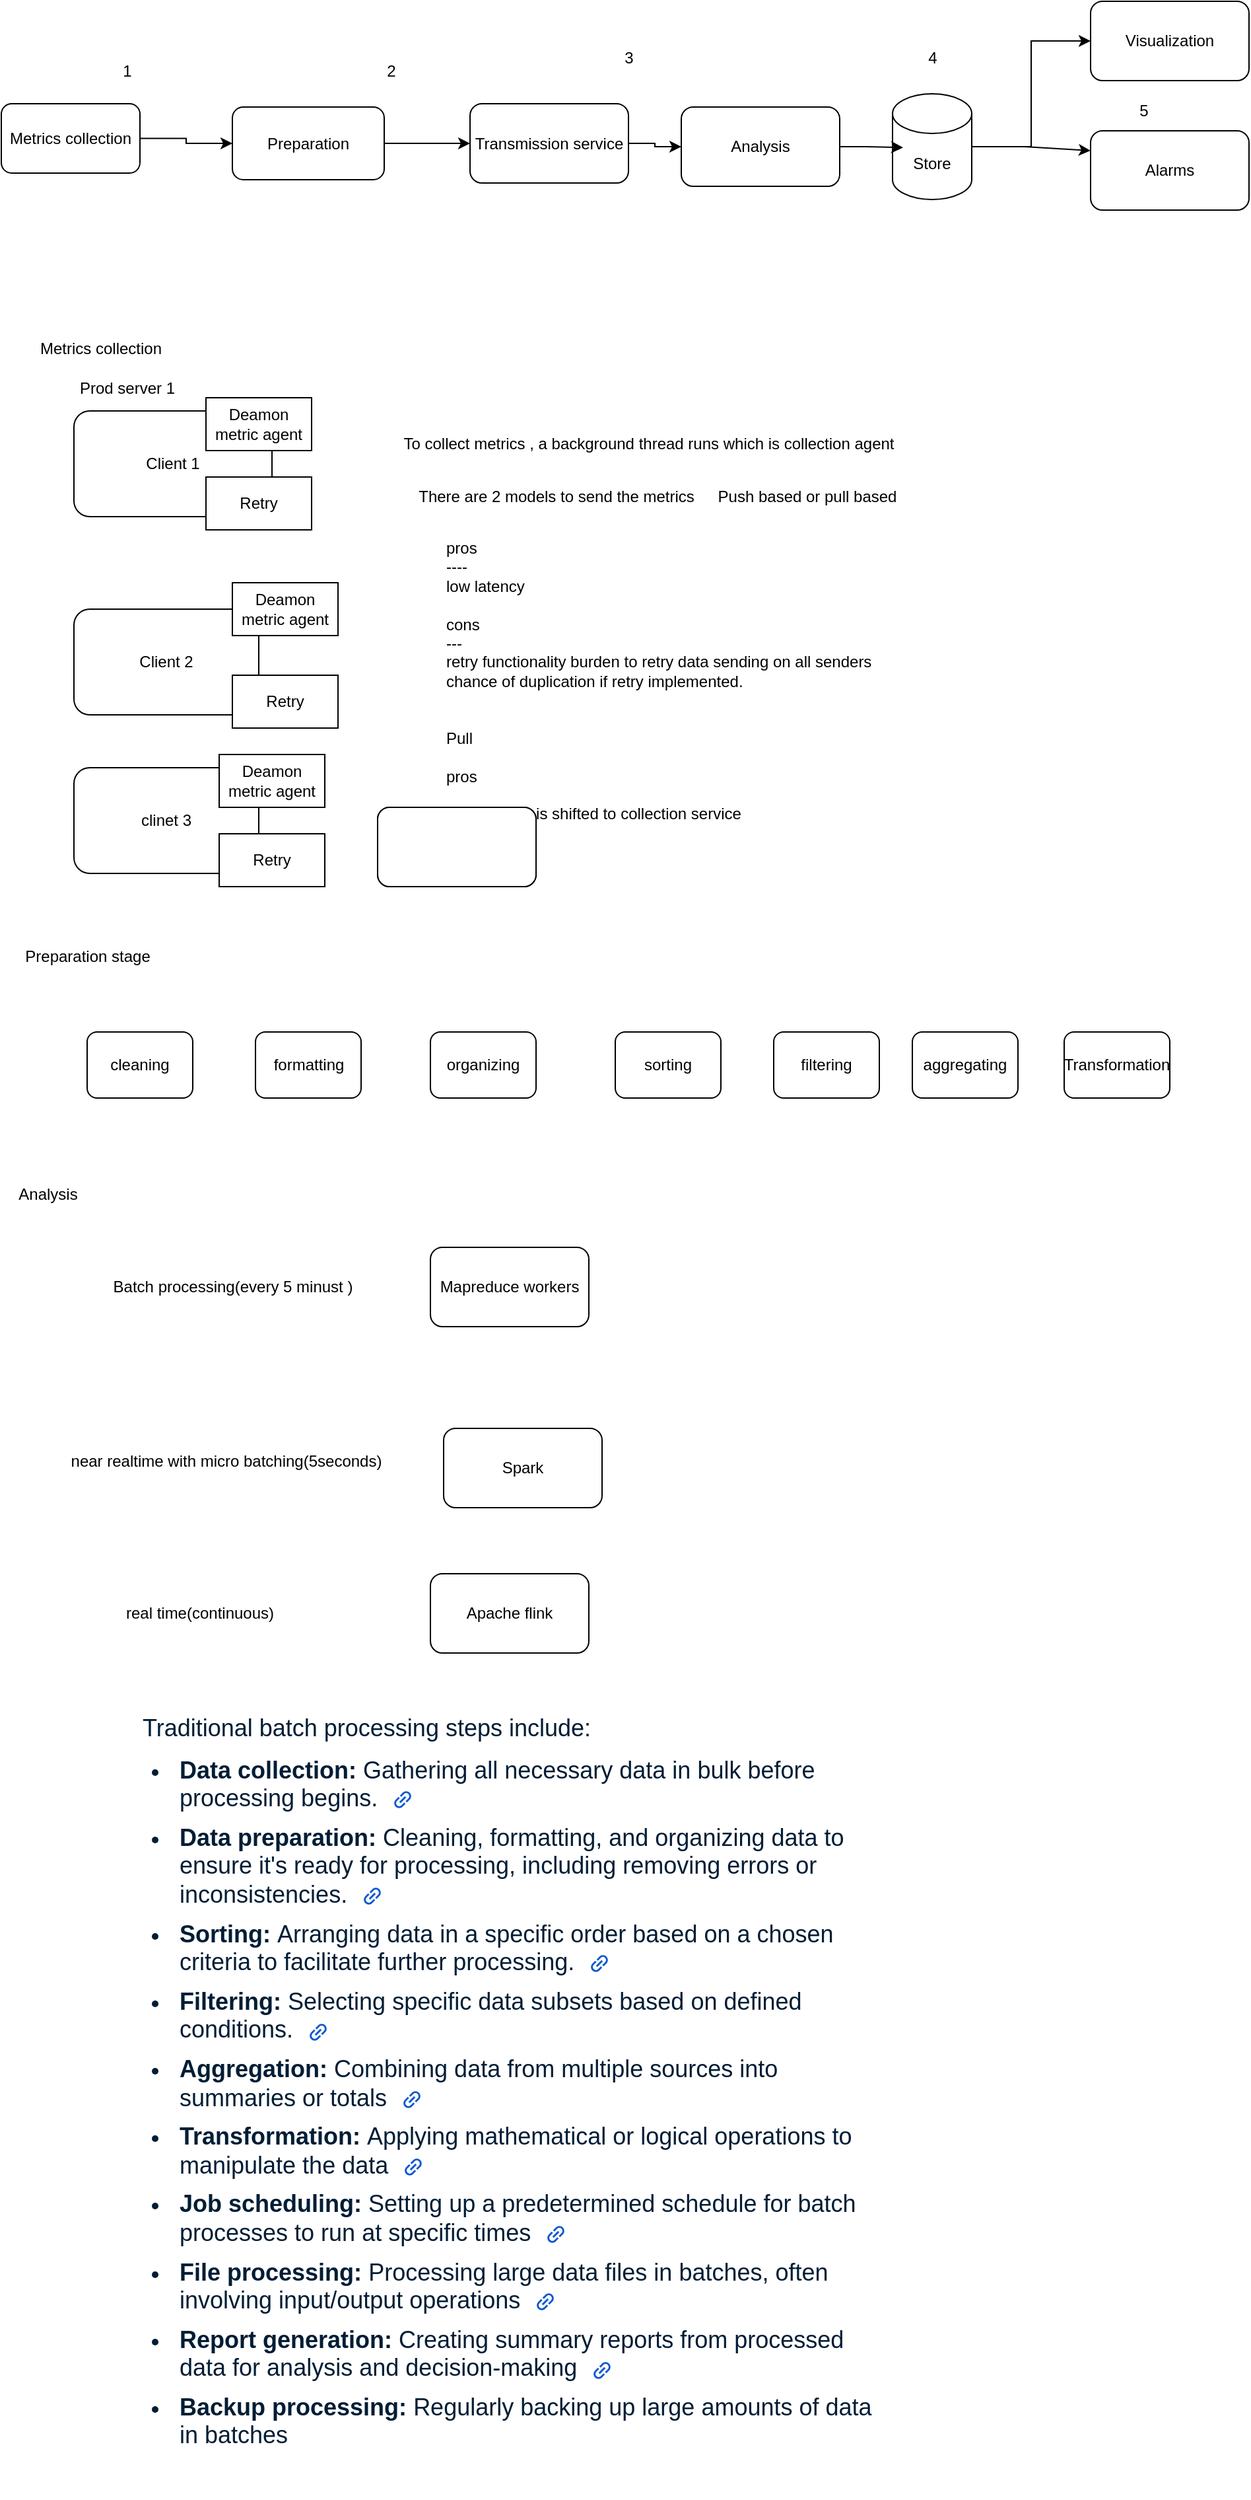 <mxfile version="26.0.4">
  <diagram name="Page-1" id="urvGlANXZleXgkYBX49S">
    <mxGraphModel dx="794" dy="412" grid="1" gridSize="10" guides="1" tooltips="1" connect="1" arrows="1" fold="1" page="1" pageScale="1" pageWidth="2300" pageHeight="2300" math="0" shadow="0">
      <root>
        <mxCell id="0" />
        <mxCell id="1" parent="0" />
        <mxCell id="tU78rsOKaXReI7qJYb4Z-56" style="edgeStyle=orthogonalEdgeStyle;rounded=0;orthogonalLoop=1;jettySize=auto;html=1;entryX=0;entryY=0.5;entryDx=0;entryDy=0;" edge="1" parent="1" source="tU78rsOKaXReI7qJYb4Z-1" target="tU78rsOKaXReI7qJYb4Z-55">
          <mxGeometry relative="1" as="geometry" />
        </mxCell>
        <mxCell id="tU78rsOKaXReI7qJYb4Z-1" value="Metrics collection" style="rounded=1;whiteSpace=wrap;html=1;" vertex="1" parent="1">
          <mxGeometry x="5" y="97.5" width="105" height="52.5" as="geometry" />
        </mxCell>
        <mxCell id="tU78rsOKaXReI7qJYb4Z-8" style="edgeStyle=orthogonalEdgeStyle;rounded=0;orthogonalLoop=1;jettySize=auto;html=1;entryX=0;entryY=0.5;entryDx=0;entryDy=0;" edge="1" parent="1" source="tU78rsOKaXReI7qJYb4Z-2" target="tU78rsOKaXReI7qJYb4Z-3">
          <mxGeometry relative="1" as="geometry" />
        </mxCell>
        <mxCell id="tU78rsOKaXReI7qJYb4Z-2" value="Transmission service" style="rounded=1;whiteSpace=wrap;html=1;" vertex="1" parent="1">
          <mxGeometry x="360" y="97.5" width="120" height="60" as="geometry" />
        </mxCell>
        <mxCell id="tU78rsOKaXReI7qJYb4Z-3" value="Analysis" style="rounded=1;whiteSpace=wrap;html=1;" vertex="1" parent="1">
          <mxGeometry x="520" y="100" width="120" height="60" as="geometry" />
        </mxCell>
        <mxCell id="tU78rsOKaXReI7qJYb4Z-10" style="edgeStyle=orthogonalEdgeStyle;rounded=0;orthogonalLoop=1;jettySize=auto;html=1;entryX=0;entryY=0.5;entryDx=0;entryDy=0;" edge="1" parent="1" source="tU78rsOKaXReI7qJYb4Z-4" target="tU78rsOKaXReI7qJYb4Z-5">
          <mxGeometry relative="1" as="geometry" />
        </mxCell>
        <mxCell id="tU78rsOKaXReI7qJYb4Z-4" value="Store" style="shape=cylinder3;whiteSpace=wrap;html=1;boundedLbl=1;backgroundOutline=1;size=15;" vertex="1" parent="1">
          <mxGeometry x="680" y="90" width="60" height="80" as="geometry" />
        </mxCell>
        <mxCell id="tU78rsOKaXReI7qJYb4Z-5" value="Visualization" style="rounded=1;whiteSpace=wrap;html=1;" vertex="1" parent="1">
          <mxGeometry x="830" y="20" width="120" height="60" as="geometry" />
        </mxCell>
        <mxCell id="tU78rsOKaXReI7qJYb4Z-9" style="edgeStyle=orthogonalEdgeStyle;rounded=0;orthogonalLoop=1;jettySize=auto;html=1;entryX=0.133;entryY=0.508;entryDx=0;entryDy=0;entryPerimeter=0;" edge="1" parent="1" source="tU78rsOKaXReI7qJYb4Z-3" target="tU78rsOKaXReI7qJYb4Z-4">
          <mxGeometry relative="1" as="geometry" />
        </mxCell>
        <mxCell id="tU78rsOKaXReI7qJYb4Z-12" value="Alarms" style="rounded=1;whiteSpace=wrap;html=1;" vertex="1" parent="1">
          <mxGeometry x="830" y="118" width="120" height="60" as="geometry" />
        </mxCell>
        <mxCell id="tU78rsOKaXReI7qJYb4Z-14" value="" style="endArrow=classic;html=1;rounded=0;entryX=0;entryY=0.25;entryDx=0;entryDy=0;" edge="1" parent="1" target="tU78rsOKaXReI7qJYb4Z-12">
          <mxGeometry width="50" height="50" relative="1" as="geometry">
            <mxPoint x="780" y="130" as="sourcePoint" />
            <mxPoint x="980" y="140" as="targetPoint" />
          </mxGeometry>
        </mxCell>
        <mxCell id="tU78rsOKaXReI7qJYb4Z-16" value="1" style="text;html=1;align=center;verticalAlign=middle;resizable=0;points=[];autosize=1;strokeColor=none;fillColor=none;" vertex="1" parent="1">
          <mxGeometry x="85" y="58" width="30" height="30" as="geometry" />
        </mxCell>
        <mxCell id="tU78rsOKaXReI7qJYb4Z-17" value="2" style="text;html=1;align=center;verticalAlign=middle;resizable=0;points=[];autosize=1;strokeColor=none;fillColor=none;" vertex="1" parent="1">
          <mxGeometry x="285" y="58" width="30" height="30" as="geometry" />
        </mxCell>
        <mxCell id="tU78rsOKaXReI7qJYb4Z-18" value="3" style="text;html=1;align=center;verticalAlign=middle;resizable=0;points=[];autosize=1;strokeColor=none;fillColor=none;" vertex="1" parent="1">
          <mxGeometry x="465" y="48" width="30" height="30" as="geometry" />
        </mxCell>
        <mxCell id="tU78rsOKaXReI7qJYb4Z-19" value="4" style="text;html=1;align=center;verticalAlign=middle;resizable=0;points=[];autosize=1;strokeColor=none;fillColor=none;" vertex="1" parent="1">
          <mxGeometry x="695" y="48" width="30" height="30" as="geometry" />
        </mxCell>
        <mxCell id="tU78rsOKaXReI7qJYb4Z-20" value="5" style="text;html=1;align=center;verticalAlign=middle;resizable=0;points=[];autosize=1;strokeColor=none;fillColor=none;" vertex="1" parent="1">
          <mxGeometry x="855" y="88" width="30" height="30" as="geometry" />
        </mxCell>
        <mxCell id="tU78rsOKaXReI7qJYb4Z-21" value="Metrics collection" style="text;html=1;align=center;verticalAlign=middle;resizable=0;points=[];autosize=1;strokeColor=none;fillColor=none;" vertex="1" parent="1">
          <mxGeometry x="20" y="268" width="120" height="30" as="geometry" />
        </mxCell>
        <mxCell id="tU78rsOKaXReI7qJYb4Z-22" value="Client 1" style="rounded=1;whiteSpace=wrap;html=1;" vertex="1" parent="1">
          <mxGeometry x="60" y="330" width="150" height="80" as="geometry" />
        </mxCell>
        <mxCell id="tU78rsOKaXReI7qJYb4Z-23" value="Prod server 1" style="text;html=1;align=center;verticalAlign=middle;resizable=0;points=[];autosize=1;strokeColor=none;fillColor=none;" vertex="1" parent="1">
          <mxGeometry x="50" y="298" width="100" height="30" as="geometry" />
        </mxCell>
        <mxCell id="tU78rsOKaXReI7qJYb4Z-27" value="Deamon metric agent" style="rounded=0;whiteSpace=wrap;html=1;" vertex="1" parent="1">
          <mxGeometry x="160" y="320" width="80" height="40" as="geometry" />
        </mxCell>
        <mxCell id="tU78rsOKaXReI7qJYb4Z-28" value="Retry" style="rounded=0;whiteSpace=wrap;html=1;" vertex="1" parent="1">
          <mxGeometry x="160" y="380" width="80" height="40" as="geometry" />
        </mxCell>
        <mxCell id="tU78rsOKaXReI7qJYb4Z-29" value="Client 2" style="rounded=1;whiteSpace=wrap;html=1;" vertex="1" parent="1">
          <mxGeometry x="60" y="480" width="140" height="80" as="geometry" />
        </mxCell>
        <mxCell id="tU78rsOKaXReI7qJYb4Z-30" value="Deamon metric agent" style="rounded=0;whiteSpace=wrap;html=1;" vertex="1" parent="1">
          <mxGeometry x="180" y="460" width="80" height="40" as="geometry" />
        </mxCell>
        <mxCell id="tU78rsOKaXReI7qJYb4Z-31" value="Retry" style="rounded=0;whiteSpace=wrap;html=1;" vertex="1" parent="1">
          <mxGeometry x="180" y="530" width="80" height="40" as="geometry" />
        </mxCell>
        <mxCell id="tU78rsOKaXReI7qJYb4Z-32" value="clinet 3" style="rounded=1;whiteSpace=wrap;html=1;" vertex="1" parent="1">
          <mxGeometry x="60" y="600" width="140" height="80" as="geometry" />
        </mxCell>
        <mxCell id="tU78rsOKaXReI7qJYb4Z-33" value="Deamon metric agent" style="rounded=0;whiteSpace=wrap;html=1;" vertex="1" parent="1">
          <mxGeometry x="170" y="590" width="80" height="40" as="geometry" />
        </mxCell>
        <mxCell id="tU78rsOKaXReI7qJYb4Z-34" value="Retry" style="rounded=0;whiteSpace=wrap;html=1;" vertex="1" parent="1">
          <mxGeometry x="170" y="650" width="80" height="40" as="geometry" />
        </mxCell>
        <mxCell id="tU78rsOKaXReI7qJYb4Z-35" value="To collect metrics , a background thread runs which is collection agent" style="text;html=1;align=center;verticalAlign=middle;resizable=0;points=[];autosize=1;strokeColor=none;fillColor=none;" vertex="1" parent="1">
          <mxGeometry x="295" y="340" width="400" height="30" as="geometry" />
        </mxCell>
        <mxCell id="tU78rsOKaXReI7qJYb4Z-36" value="There are 2 models to send the metrics" style="text;html=1;align=center;verticalAlign=middle;resizable=0;points=[];autosize=1;strokeColor=none;fillColor=none;" vertex="1" parent="1">
          <mxGeometry x="310" y="380" width="230" height="30" as="geometry" />
        </mxCell>
        <mxCell id="tU78rsOKaXReI7qJYb4Z-37" value="Push based or pull based" style="text;html=1;align=center;verticalAlign=middle;resizable=0;points=[];autosize=1;strokeColor=none;fillColor=none;" vertex="1" parent="1">
          <mxGeometry x="535" y="380" width="160" height="30" as="geometry" />
        </mxCell>
        <mxCell id="tU78rsOKaXReI7qJYb4Z-41" value="pros&#xa;----&#xa;low latency&#xa;&#xa;cons&#xa;---&#xa;retry functionality burden to retry data sending on all senders&#xa;chance of duplication if retry implemented.&#xa;&#xa;&#xa;Pull&#xa;&#xa;pros&#xa;&#xa;retry burden is shifted to collection service&#xa;&#xa;cons&#xa;---" style="text;whiteSpace=wrap;html=1;" vertex="1" parent="1">
          <mxGeometry x="340" y="420" width="360" height="280" as="geometry" />
        </mxCell>
        <mxCell id="tU78rsOKaXReI7qJYb4Z-42" value="Preparation stage" style="text;html=1;align=center;verticalAlign=middle;resizable=0;points=[];autosize=1;strokeColor=none;fillColor=none;" vertex="1" parent="1">
          <mxGeometry x="10" y="728" width="120" height="30" as="geometry" />
        </mxCell>
        <mxCell id="tU78rsOKaXReI7qJYb4Z-45" value="Analysis" style="text;html=1;align=center;verticalAlign=middle;resizable=0;points=[];autosize=1;strokeColor=none;fillColor=none;" vertex="1" parent="1">
          <mxGeometry x="5" y="908" width="70" height="30" as="geometry" />
        </mxCell>
        <mxCell id="tU78rsOKaXReI7qJYb4Z-47" value="Batch processing(every 5 minust )" style="text;html=1;align=center;verticalAlign=middle;resizable=0;points=[];autosize=1;strokeColor=none;fillColor=none;" vertex="1" parent="1">
          <mxGeometry x="80" y="978" width="200" height="30" as="geometry" />
        </mxCell>
        <mxCell id="tU78rsOKaXReI7qJYb4Z-48" value="near realtime with micro batching(5seconds)" style="text;html=1;align=center;verticalAlign=middle;resizable=0;points=[];autosize=1;strokeColor=none;fillColor=none;" vertex="1" parent="1">
          <mxGeometry x="45" y="1110" width="260" height="30" as="geometry" />
        </mxCell>
        <mxCell id="tU78rsOKaXReI7qJYb4Z-49" value="real time(continuous)" style="text;html=1;align=center;verticalAlign=middle;resizable=0;points=[];autosize=1;strokeColor=none;fillColor=none;" vertex="1" parent="1">
          <mxGeometry x="85" y="1225" width="140" height="30" as="geometry" />
        </mxCell>
        <mxCell id="tU78rsOKaXReI7qJYb4Z-50" value="Mapreduce workers" style="rounded=1;whiteSpace=wrap;html=1;" vertex="1" parent="1">
          <mxGeometry x="330" y="963" width="120" height="60" as="geometry" />
        </mxCell>
        <mxCell id="tU78rsOKaXReI7qJYb4Z-51" value="Spark" style="rounded=1;whiteSpace=wrap;html=1;" vertex="1" parent="1">
          <mxGeometry x="340" y="1100" width="120" height="60" as="geometry" />
        </mxCell>
        <mxCell id="tU78rsOKaXReI7qJYb4Z-52" value="Apache flink" style="rounded=1;whiteSpace=wrap;html=1;" vertex="1" parent="1">
          <mxGeometry x="330" y="1210" width="120" height="60" as="geometry" />
        </mxCell>
        <UserObject label="&lt;div class=&quot;WaaZC&quot; style=&quot;color: rgb(0, 29, 53); font-family: &amp;quot;Google Sans&amp;quot;, Arial, sans-serif; font-size: 18px; font-style: normal; font-variant-ligatures: normal; font-variant-caps: normal; font-weight: 400; letter-spacing: normal; orphans: 2; text-align: start; text-indent: 0px; text-transform: none; widows: 2; word-spacing: 0px; -webkit-text-stroke-width: 0px; white-space: normal; background-color: rgb(255, 255, 255); text-decoration-thickness: initial; text-decoration-style: initial; text-decoration-color: initial;&quot;&gt;&lt;div class=&quot;RJPOee EIJn2&quot; style=&quot;animation: auto ease 0s 1 normal none running none !important; color: var(--m3c11);&quot;&gt;&lt;div class=&quot;rPeykc uP58nb&quot; data-hveid=&quot;CAMQAQ&quot; data-ved=&quot;2ahUKEwif79DZy-qKAxXMSGwGHUAKIdwQo_EKegQIAxAB&quot; style=&quot;margin: 0px 0px 10px; font-size: var(--m3t3); font-weight: 400 !important; letter-spacing: normal; line-height: var(--m3t4);&quot;&gt;&lt;span data-huuid=&quot;4334088843253146562&quot;&gt;&lt;span aria-level=&quot;2&quot; role=&quot;heading&quot;&gt;Traditional batch processing steps include:&lt;/span&gt;&lt;span&gt;&lt;/span&gt;&lt;/span&gt;&lt;/div&gt;&lt;/div&gt;&lt;/div&gt;&lt;div class=&quot;WaaZC&quot; style=&quot;color: rgb(0, 29, 53); font-family: &amp;quot;Google Sans&amp;quot;, Arial, sans-serif; font-size: 18px; font-style: normal; font-variant-ligatures: normal; font-variant-caps: normal; font-weight: 400; letter-spacing: normal; orphans: 2; text-align: start; text-indent: 0px; text-transform: none; widows: 2; word-spacing: 0px; -webkit-text-stroke-width: 0px; white-space: normal; background-color: rgb(255, 255, 255); text-decoration-thickness: initial; text-decoration-style: initial; text-decoration-color: initial;&quot;&gt;&lt;div class=&quot;RJPOee EIJn2&quot; style=&quot;animation: auto ease 0s 1 normal none running none !important; color: var(--m3c11);&quot;&gt;&lt;ul data-hveid=&quot;CDoQAQ&quot; data-ved=&quot;2ahUKEwif79DZy-qKAxXMSGwGHUAKIdwQm_YKegQIOhAB&quot; style=&quot;margin: 10px 0px 20px; padding: 0px 0px 0px 24px; font-size: var(--m3t7); line-height: var(--m3t8);&quot;&gt;&lt;li style=&quot;margin: 0px 0px 8px; padding: 0px 0px 0px 4px; list-style: inherit;&quot;&gt;&lt;span data-huuid=&quot;4334088843253147769&quot;&gt;&lt;span&gt;&lt;strong&gt;Data collection:&lt;/strong&gt;&lt;/span&gt;&lt;span&gt;&lt;span&gt;&amp;nbsp;&lt;/span&gt;&lt;/span&gt;&lt;/span&gt;&lt;span data-huuid=&quot;4334088843253146806&quot;&gt;&lt;span&gt;Gathering all necessary data in bulk before processing begins.&lt;/span&gt;&lt;span class=&quot;UV3uM&quot; style=&quot;white-space: nowrap;&quot;&gt;&amp;nbsp;&lt;div class=&quot;NPrrbc&quot; data-cid=&quot;eb0609d8-d11f-47d5-964e-d5323654261b&quot; data-uuids=&quot;4334088843253147769,4334088843253146806&quot; style=&quot;margin-right: 6px; display: inline-flex; vertical-align: middle;&quot;&gt;&lt;div class=&quot;BMebGe btku5b fCrZyc LwdV0e FR7ZSc OJeuxf&quot; aria-label=&quot;View related links&quot; role=&quot;button&quot; tabindex=&quot;0&quot; data-hveid=&quot;CCcQAQ&quot; data-ved=&quot;2ahUKEwif79DZy-qKAxXMSGwGHUAKIdwQ3fYKegQIJxAB&quot; style=&quot;display: inline-block; vertical-align: middle; cursor: pointer; outline: 0px; -webkit-tap-highlight-color: transparent; color: var(--rrJJUc);&quot;&gt;&lt;div class=&quot;niO4u&quot; style=&quot;display: flex; justify-content: center; position: relative; align-items: stretch; width: 28px; background-color: transparent; border-radius: 9999px; margin: 0px auto; outline: transparent solid 1px; outline-offset: -1px; height: 20px; min-height: 20px;&quot;&gt;&lt;div class=&quot;kHtcsd&quot; style=&quot;display: flex; align-items: center; justify-content: center; width: 28px; border-radius: 9999px; height: 20px;&quot;&gt;&lt;span class=&quot;d3o3Ad gJdC8e Hkv2Pe&quot; style=&quot;color: rgb(11, 87, 208); display: flex; align-items: center; margin: 0px; background: unset !important;&quot;&gt;&lt;span class=&quot;iPjmzb Sorfoc gNGSDf&quot; style=&quot;display: flex; height: unset; rotate: 135deg;&quot;&gt;&lt;span class=&quot;z1asCe Sb7k4e&quot; style=&quot;display: inline-block; fill: currentcolor; height: 18px; line-height: 18px; position: relative; width: 18px;&quot;&gt;&lt;svg xmlns=&quot;http://www.w3.org/2000/svg&quot; viewBox=&quot;0 0 24 24&quot;&gt;&lt;path d=&quot;M3.9 12c0-1.71 1.39-3.1 3.1-3.1h4V7H7c-2.76 0-5 2.24-5 5s2.24 5 5 5h4v-1.9H7c-1.71 0-3.1-1.39-3.1-3.1zM8 13h8v-2H8v2zm9-6h-4v1.9h4c1.71 0 3.1 1.39 3.1 3.1s-1.39 3.1-3.1 3.1h-4V17h4c2.76 0 5-2.24 5-5s-2.24-5-5-5z&quot;&gt;&lt;/path&gt;&lt;/svg&gt;&lt;/span&gt;&lt;/span&gt;&lt;/span&gt;&lt;/div&gt;&lt;/div&gt;&lt;/div&gt;&lt;/div&gt;&lt;/span&gt;&lt;/span&gt;&lt;/li&gt;&lt;li style=&quot;margin: 0px 0px 8px; padding: 0px 0px 0px 4px; list-style: inherit;&quot;&gt;&lt;span data-huuid=&quot;4334088843253148976&quot;&gt;&lt;span&gt;&lt;strong&gt;Data preparation:&lt;/strong&gt;&lt;/span&gt;&lt;span&gt;&lt;span&gt;&amp;nbsp;&lt;/span&gt;&lt;/span&gt;&lt;/span&gt;&lt;span data-huuid=&quot;4334088843253148013&quot;&gt;&lt;span&gt;Cleaning, formatting, and organizing data to ensure it&#39;s ready for processing, including removing errors or inconsistencies.&lt;/span&gt;&lt;span class=&quot;UV3uM&quot; style=&quot;white-space: nowrap;&quot;&gt;&amp;nbsp;&lt;div class=&quot;NPrrbc&quot; data-cid=&quot;176f6a1f-86f5-497a-b511-3fc0296ade4b&quot; data-uuids=&quot;4334088843253148976,4334088843253148013&quot; style=&quot;margin-right: 6px; display: inline-flex; vertical-align: middle;&quot;&gt;&lt;div class=&quot;BMebGe btku5b fCrZyc LwdV0e FR7ZSc OJeuxf&quot; aria-label=&quot;View related links&quot; role=&quot;button&quot; tabindex=&quot;0&quot; data-hveid=&quot;CCUQAQ&quot; data-ved=&quot;2ahUKEwif79DZy-qKAxXMSGwGHUAKIdwQ3fYKegQIJRAB&quot; style=&quot;display: inline-block; vertical-align: middle; cursor: pointer; outline: 0px; -webkit-tap-highlight-color: transparent; color: var(--rrJJUc);&quot;&gt;&lt;div class=&quot;niO4u&quot; style=&quot;display: flex; justify-content: center; position: relative; align-items: stretch; width: 28px; background-color: transparent; border-radius: 9999px; margin: 0px auto; outline: transparent solid 1px; outline-offset: -1px; height: 20px; min-height: 20px;&quot;&gt;&lt;div class=&quot;kHtcsd&quot; style=&quot;display: flex; align-items: center; justify-content: center; width: 28px; border-radius: 9999px; height: 20px;&quot;&gt;&lt;span class=&quot;d3o3Ad gJdC8e Hkv2Pe&quot; style=&quot;color: rgb(11, 87, 208); display: flex; align-items: center; margin: 0px; background: unset !important;&quot;&gt;&lt;span class=&quot;iPjmzb Sorfoc gNGSDf&quot; style=&quot;display: flex; height: unset; rotate: 135deg;&quot;&gt;&lt;span class=&quot;z1asCe Sb7k4e&quot; style=&quot;display: inline-block; fill: currentcolor; height: 18px; line-height: 18px; position: relative; width: 18px;&quot;&gt;&lt;svg xmlns=&quot;http://www.w3.org/2000/svg&quot; viewBox=&quot;0 0 24 24&quot;&gt;&lt;path d=&quot;M3.9 12c0-1.71 1.39-3.1 3.1-3.1h4V7H7c-2.76 0-5 2.24-5 5s2.24 5 5 5h4v-1.9H7c-1.71 0-3.1-1.39-3.1-3.1zM8 13h8v-2H8v2zm9-6h-4v1.9h4c1.71 0 3.1 1.39 3.1 3.1s-1.39 3.1-3.1 3.1h-4V17h4c2.76 0 5-2.24 5-5s-2.24-5-5-5z&quot;&gt;&lt;/path&gt;&lt;/svg&gt;&lt;/span&gt;&lt;/span&gt;&lt;/span&gt;&lt;/div&gt;&lt;/div&gt;&lt;/div&gt;&lt;/div&gt;&lt;/span&gt;&lt;/span&gt;&lt;/li&gt;&lt;li style=&quot;margin: 0px 0px 8px; padding: 0px 0px 0px 4px; list-style: inherit;&quot;&gt;&lt;span data-huuid=&quot;4334088843253146087&quot; class=&quot;oXzekf&quot;&gt;&lt;span style=&quot;background: var(--m3c6);&quot;&gt;&lt;strong&gt;Sorting:&lt;/strong&gt;&lt;/span&gt;&lt;span style=&quot;background: var(--m3c6);&quot;&gt;&lt;span&gt;&amp;nbsp;&lt;/span&gt;&lt;/span&gt;&lt;/span&gt;&lt;span data-huuid=&quot;4334088843253149220&quot; class=&quot;oXzekf&quot;&gt;&lt;span style=&quot;background: var(--m3c6);&quot;&gt;Arranging data in a specific order based on a chosen criteria to facilitate further processing.&lt;/span&gt;&lt;span class=&quot;UV3uM&quot; style=&quot;white-space: nowrap;&quot;&gt;&amp;nbsp;&lt;div class=&quot;NPrrbc&quot; data-cid=&quot;a21d3af6-5c43-4b63-9008-89825f2f1182&quot; data-uuids=&quot;4334088843253146087,4334088843253149220&quot; style=&quot;margin-right: 6px; display: inline-flex; vertical-align: middle;&quot;&gt;&lt;div class=&quot;BMebGe btku5b fCrZyc LwdV0e FR7ZSc OJeuxf&quot; aria-label=&quot;View related links&quot; role=&quot;button&quot; tabindex=&quot;0&quot; data-hveid=&quot;CC4QAQ&quot; data-ved=&quot;2ahUKEwif79DZy-qKAxXMSGwGHUAKIdwQ3fYKegQILhAB&quot; style=&quot;display: inline-block; vertical-align: middle; cursor: pointer; outline: 0px; -webkit-tap-highlight-color: transparent; color: var(--rrJJUc);&quot;&gt;&lt;div class=&quot;niO4u&quot; style=&quot;display: flex; justify-content: center; position: relative; align-items: stretch; width: 28px; background-color: transparent; border-radius: 9999px; margin: 0px auto; outline: transparent solid 1px; outline-offset: -1px; height: 20px; min-height: 20px;&quot;&gt;&lt;div class=&quot;kHtcsd&quot; style=&quot;display: flex; align-items: center; justify-content: center; width: 28px; border-radius: 9999px; height: 20px;&quot;&gt;&lt;span class=&quot;d3o3Ad gJdC8e Hkv2Pe&quot; style=&quot;color: rgb(11, 87, 208); display: flex; align-items: center; margin: 0px; background: unset !important;&quot;&gt;&lt;span class=&quot;iPjmzb Sorfoc gNGSDf&quot; style=&quot;display: flex; height: unset; rotate: 135deg;&quot;&gt;&lt;span class=&quot;z1asCe Sb7k4e&quot; style=&quot;display: inline-block; fill: currentcolor; height: 18px; line-height: 18px; position: relative; width: 18px;&quot;&gt;&lt;svg xmlns=&quot;http://www.w3.org/2000/svg&quot; viewBox=&quot;0 0 24 24&quot;&gt;&lt;path d=&quot;M3.9 12c0-1.71 1.39-3.1 3.1-3.1h4V7H7c-2.76 0-5 2.24-5 5s2.24 5 5 5h4v-1.9H7c-1.71 0-3.1-1.39-3.1-3.1zM8 13h8v-2H8v2zm9-6h-4v1.9h4c1.71 0 3.1 1.39 3.1 3.1s-1.39 3.1-3.1 3.1h-4V17h4c2.76 0 5-2.24 5-5s-2.24-5-5-5z&quot;&gt;&lt;/path&gt;&lt;/svg&gt;&lt;/span&gt;&lt;/span&gt;&lt;/span&gt;&lt;/div&gt;&lt;/div&gt;&lt;/div&gt;&lt;/div&gt;&lt;/span&gt;&lt;/span&gt;&lt;/li&gt;&lt;li style=&quot;margin: 0px 0px 8px; padding: 0px 0px 0px 4px; list-style: inherit;&quot;&gt;&lt;span data-huuid=&quot;4334088843253147294&quot;&gt;&lt;span&gt;&lt;strong&gt;Filtering:&lt;/strong&gt;&lt;/span&gt;&lt;span&gt;&lt;span&gt;&amp;nbsp;&lt;/span&gt;&lt;/span&gt;&lt;/span&gt;&lt;span data-huuid=&quot;4334088843253146331&quot;&gt;&lt;span&gt;Selecting specific data subsets based on defined conditions.&lt;/span&gt;&lt;span class=&quot;UV3uM&quot; style=&quot;white-space: nowrap;&quot;&gt;&amp;nbsp;&lt;div class=&quot;NPrrbc&quot; data-cid=&quot;f4fc5a33-c326-4aa8-a64d-b1b6e47cb07a&quot; data-uuids=&quot;4334088843253147294,4334088843253146331&quot; style=&quot;margin-right: 6px; display: inline-flex; vertical-align: middle;&quot;&gt;&lt;div class=&quot;BMebGe btku5b fCrZyc LwdV0e FR7ZSc OJeuxf&quot; aria-label=&quot;View related links&quot; role=&quot;button&quot; tabindex=&quot;0&quot; data-hveid=&quot;CCYQAQ&quot; data-ved=&quot;2ahUKEwif79DZy-qKAxXMSGwGHUAKIdwQ3fYKegQIJhAB&quot; style=&quot;display: inline-block; vertical-align: middle; cursor: pointer; outline: 0px; -webkit-tap-highlight-color: transparent; color: var(--rrJJUc);&quot;&gt;&lt;div class=&quot;niO4u&quot; style=&quot;display: flex; justify-content: center; position: relative; align-items: stretch; width: 28px; background-color: transparent; border-radius: 9999px; margin: 0px auto; outline: transparent solid 1px; outline-offset: -1px; height: 20px; min-height: 20px;&quot;&gt;&lt;div class=&quot;kHtcsd&quot; style=&quot;display: flex; align-items: center; justify-content: center; width: 28px; border-radius: 9999px; height: 20px;&quot;&gt;&lt;span class=&quot;d3o3Ad gJdC8e Hkv2Pe&quot; style=&quot;color: rgb(11, 87, 208); display: flex; align-items: center; margin: 0px; background: unset !important;&quot;&gt;&lt;span class=&quot;iPjmzb Sorfoc gNGSDf&quot; style=&quot;display: flex; height: unset; rotate: 135deg;&quot;&gt;&lt;span class=&quot;z1asCe Sb7k4e&quot; style=&quot;display: inline-block; fill: currentcolor; height: 18px; line-height: 18px; position: relative; width: 18px;&quot;&gt;&lt;svg xmlns=&quot;http://www.w3.org/2000/svg&quot; viewBox=&quot;0 0 24 24&quot;&gt;&lt;path d=&quot;M3.9 12c0-1.71 1.39-3.1 3.1-3.1h4V7H7c-2.76 0-5 2.24-5 5s2.24 5 5 5h4v-1.9H7c-1.71 0-3.1-1.39-3.1-3.1zM8 13h8v-2H8v2zm9-6h-4v1.9h4c1.71 0 3.1 1.39 3.1 3.1s-1.39 3.1-3.1 3.1h-4V17h4c2.76 0 5-2.24 5-5s-2.24-5-5-5z&quot;&gt;&lt;/path&gt;&lt;/svg&gt;&lt;/span&gt;&lt;/span&gt;&lt;/span&gt;&lt;/div&gt;&lt;/div&gt;&lt;/div&gt;&lt;/div&gt;&lt;/span&gt;&lt;/span&gt;&lt;/li&gt;&lt;li style=&quot;margin: 0px 0px 8px; padding: 0px 0px 0px 4px; list-style: inherit;&quot;&gt;&lt;span data-huuid=&quot;4334088843253148501&quot;&gt;&lt;span&gt;&lt;strong&gt;Aggregation:&lt;/strong&gt;&lt;/span&gt;&lt;span&gt;&lt;span&gt;&amp;nbsp;&lt;/span&gt;&lt;/span&gt;&lt;/span&gt;&lt;span data-huuid=&quot;4334088843253147538&quot;&gt;&lt;span&gt;Combining data from multiple sources into summaries or totals&lt;/span&gt;&lt;span class=&quot;UV3uM&quot; style=&quot;white-space: nowrap;&quot;&gt;&amp;nbsp;&lt;div class=&quot;NPrrbc&quot; data-cid=&quot;4a500bed-f3ba-44c2-8578-674e59293ab0&quot; data-uuids=&quot;4334088843253148501,4334088843253147538&quot; style=&quot;margin-right: 6px; display: inline-flex; vertical-align: middle;&quot;&gt;&lt;div class=&quot;BMebGe btku5b fCrZyc LwdV0e FR7ZSc OJeuxf&quot; aria-label=&quot;View related links&quot; role=&quot;button&quot; tabindex=&quot;0&quot; data-hveid=&quot;CDYQAQ&quot; data-ved=&quot;2ahUKEwif79DZy-qKAxXMSGwGHUAKIdwQ3fYKegQINhAB&quot; style=&quot;display: inline-block; vertical-align: middle; cursor: pointer; outline: 0px; -webkit-tap-highlight-color: transparent; color: var(--rrJJUc);&quot;&gt;&lt;div class=&quot;niO4u&quot; style=&quot;display: flex; justify-content: center; position: relative; align-items: stretch; width: 28px; background-color: transparent; border-radius: 9999px; margin: 0px auto; outline: transparent solid 1px; outline-offset: -1px; height: 20px; min-height: 20px;&quot;&gt;&lt;div class=&quot;kHtcsd&quot; style=&quot;display: flex; align-items: center; justify-content: center; width: 28px; border-radius: 9999px; height: 20px;&quot;&gt;&lt;span class=&quot;d3o3Ad gJdC8e Hkv2Pe&quot; style=&quot;color: rgb(11, 87, 208); display: flex; align-items: center; margin: 0px; background: unset !important;&quot;&gt;&lt;span class=&quot;iPjmzb Sorfoc gNGSDf&quot; style=&quot;display: flex; height: unset; rotate: 135deg;&quot;&gt;&lt;span class=&quot;z1asCe Sb7k4e&quot; style=&quot;display: inline-block; fill: currentcolor; height: 18px; line-height: 18px; position: relative; width: 18px;&quot;&gt;&lt;svg xmlns=&quot;http://www.w3.org/2000/svg&quot; viewBox=&quot;0 0 24 24&quot;&gt;&lt;path d=&quot;M3.9 12c0-1.71 1.39-3.1 3.1-3.1h4V7H7c-2.76 0-5 2.24-5 5s2.24 5 5 5h4v-1.9H7c-1.71 0-3.1-1.39-3.1-3.1zM8 13h8v-2H8v2zm9-6h-4v1.9h4c1.71 0 3.1 1.39 3.1 3.1s-1.39 3.1-3.1 3.1h-4V17h4c2.76 0 5-2.24 5-5s-2.24-5-5-5z&quot;&gt;&lt;/path&gt;&lt;/svg&gt;&lt;/span&gt;&lt;/span&gt;&lt;/span&gt;&lt;/div&gt;&lt;/div&gt;&lt;/div&gt;&lt;/div&gt;&lt;/span&gt;&lt;/span&gt;&lt;/li&gt;&lt;li style=&quot;margin: 0px 0px 8px; padding: 0px 0px 0px 4px; list-style: inherit;&quot;&gt;&lt;span data-huuid=&quot;4334088843253145612&quot;&gt;&lt;span&gt;&lt;strong&gt;Transformation:&lt;/strong&gt;&lt;/span&gt;&lt;span&gt;&lt;span&gt;&amp;nbsp;&lt;/span&gt;&lt;/span&gt;&lt;/span&gt;&lt;span data-huuid=&quot;4334088843253148745&quot;&gt;&lt;span&gt;Applying mathematical or logical operations to manipulate the data&lt;/span&gt;&lt;span class=&quot;UV3uM&quot; style=&quot;white-space: nowrap;&quot;&gt;&amp;nbsp;&lt;div class=&quot;NPrrbc&quot; data-cid=&quot;0c5e6f39-c5c4-4760-ba8f-a58fe1bb679b&quot; data-uuids=&quot;4334088843253145612,4334088843253148745&quot; style=&quot;margin-right: 6px; display: inline-flex; vertical-align: middle;&quot;&gt;&lt;div class=&quot;BMebGe btku5b fCrZyc LwdV0e FR7ZSc OJeuxf&quot; aria-label=&quot;View related links&quot; role=&quot;button&quot; tabindex=&quot;0&quot; data-hveid=&quot;CDIQAQ&quot; data-ved=&quot;2ahUKEwif79DZy-qKAxXMSGwGHUAKIdwQ3fYKegQIMhAB&quot; style=&quot;display: inline-block; vertical-align: middle; cursor: pointer; outline: 0px; -webkit-tap-highlight-color: transparent; color: var(--rrJJUc);&quot;&gt;&lt;div class=&quot;niO4u&quot; style=&quot;display: flex; justify-content: center; position: relative; align-items: stretch; width: 28px; background-color: transparent; border-radius: 9999px; margin: 0px auto; outline: transparent solid 1px; outline-offset: -1px; height: 20px; min-height: 20px;&quot;&gt;&lt;div class=&quot;kHtcsd&quot; style=&quot;display: flex; align-items: center; justify-content: center; width: 28px; border-radius: 9999px; height: 20px;&quot;&gt;&lt;span class=&quot;d3o3Ad gJdC8e Hkv2Pe&quot; style=&quot;color: rgb(11, 87, 208); display: flex; align-items: center; margin: 0px; background: unset !important;&quot;&gt;&lt;span class=&quot;iPjmzb Sorfoc gNGSDf&quot; style=&quot;display: flex; height: unset; rotate: 135deg;&quot;&gt;&lt;span class=&quot;z1asCe Sb7k4e&quot; style=&quot;display: inline-block; fill: currentcolor; height: 18px; line-height: 18px; position: relative; width: 18px;&quot;&gt;&lt;svg xmlns=&quot;http://www.w3.org/2000/svg&quot; viewBox=&quot;0 0 24 24&quot;&gt;&lt;path d=&quot;M3.9 12c0-1.71 1.39-3.1 3.1-3.1h4V7H7c-2.76 0-5 2.24-5 5s2.24 5 5 5h4v-1.9H7c-1.71 0-3.1-1.39-3.1-3.1zM8 13h8v-2H8v2zm9-6h-4v1.9h4c1.71 0 3.1 1.39 3.1 3.1s-1.39 3.1-3.1 3.1h-4V17h4c2.76 0 5-2.24 5-5s-2.24-5-5-5z&quot;&gt;&lt;/path&gt;&lt;/svg&gt;&lt;/span&gt;&lt;/span&gt;&lt;/span&gt;&lt;/div&gt;&lt;/div&gt;&lt;/div&gt;&lt;/div&gt;&lt;/span&gt;&lt;/span&gt;&lt;/li&gt;&lt;li style=&quot;margin: 0px 0px 8px; padding: 0px 0px 0px 4px; list-style: inherit;&quot;&gt;&lt;span data-huuid=&quot;4334088843253146819&quot;&gt;&lt;span&gt;&lt;strong&gt;Job scheduling:&lt;/strong&gt;&lt;/span&gt;&lt;span&gt;&lt;span&gt;&amp;nbsp;&lt;/span&gt;&lt;/span&gt;&lt;/span&gt;&lt;span data-huuid=&quot;4334088843253145856&quot;&gt;&lt;span&gt;Setting up a predetermined schedule for batch processes to run at specific times&lt;/span&gt;&lt;span class=&quot;UV3uM&quot; style=&quot;white-space: nowrap;&quot;&gt;&amp;nbsp;&lt;div class=&quot;NPrrbc&quot; data-cid=&quot;be623ada-6fdc-4de1-be3e-1d88ae427a68&quot; data-uuids=&quot;4334088843253146819,4334088843253145856&quot; style=&quot;margin-right: 6px; display: inline-flex; vertical-align: middle;&quot;&gt;&lt;div class=&quot;BMebGe btku5b fCrZyc LwdV0e FR7ZSc OJeuxf&quot; aria-label=&quot;View related links&quot; role=&quot;button&quot; tabindex=&quot;0&quot; data-hveid=&quot;CBgQAQ&quot; data-ved=&quot;2ahUKEwif79DZy-qKAxXMSGwGHUAKIdwQ3fYKegQIGBAB&quot; style=&quot;display: inline-block; vertical-align: middle; cursor: pointer; outline: 0px; -webkit-tap-highlight-color: transparent; color: var(--rrJJUc);&quot;&gt;&lt;div class=&quot;niO4u&quot; style=&quot;display: flex; justify-content: center; position: relative; align-items: stretch; width: 28px; background-color: transparent; border-radius: 9999px; margin: 0px auto; outline: transparent solid 1px; outline-offset: -1px; height: 20px; min-height: 20px;&quot;&gt;&lt;div class=&quot;kHtcsd&quot; style=&quot;display: flex; align-items: center; justify-content: center; width: 28px; border-radius: 9999px; height: 20px;&quot;&gt;&lt;span class=&quot;d3o3Ad gJdC8e Hkv2Pe&quot; style=&quot;color: rgb(11, 87, 208); display: flex; align-items: center; margin: 0px; background: unset !important;&quot;&gt;&lt;span class=&quot;iPjmzb Sorfoc gNGSDf&quot; style=&quot;display: flex; height: unset; rotate: 135deg;&quot;&gt;&lt;span class=&quot;z1asCe Sb7k4e&quot; style=&quot;display: inline-block; fill: currentcolor; height: 18px; line-height: 18px; position: relative; width: 18px;&quot;&gt;&lt;svg xmlns=&quot;http://www.w3.org/2000/svg&quot; viewBox=&quot;0 0 24 24&quot;&gt;&lt;path d=&quot;M3.9 12c0-1.71 1.39-3.1 3.1-3.1h4V7H7c-2.76 0-5 2.24-5 5s2.24 5 5 5h4v-1.9H7c-1.71 0-3.1-1.39-3.1-3.1zM8 13h8v-2H8v2zm9-6h-4v1.9h4c1.71 0 3.1 1.39 3.1 3.1s-1.39 3.1-3.1 3.1h-4V17h4c2.76 0 5-2.24 5-5s-2.24-5-5-5z&quot;&gt;&lt;/path&gt;&lt;/svg&gt;&lt;/span&gt;&lt;/span&gt;&lt;/span&gt;&lt;/div&gt;&lt;/div&gt;&lt;/div&gt;&lt;/div&gt;&lt;/span&gt;&lt;/span&gt;&lt;/li&gt;&lt;li style=&quot;margin: 0px 0px 8px; padding: 0px 0px 0px 4px; list-style: inherit;&quot;&gt;&lt;span data-huuid=&quot;4334088843253148026&quot;&gt;&lt;span&gt;&lt;strong&gt;File processing:&lt;/strong&gt;&lt;/span&gt;&lt;span&gt;&lt;span&gt;&amp;nbsp;&lt;/span&gt;&lt;/span&gt;&lt;/span&gt;&lt;span data-huuid=&quot;4334088843253147063&quot;&gt;&lt;span&gt;Processing large data files in batches, often involving input/output operations&lt;/span&gt;&lt;span class=&quot;UV3uM&quot; style=&quot;white-space: nowrap;&quot;&gt;&amp;nbsp;&lt;div class=&quot;NPrrbc&quot; data-cid=&quot;0c1c69e2-51a7-4213-a024-79f6cc8fd75a&quot; data-uuids=&quot;4334088843253148026,4334088843253147063&quot; style=&quot;margin-right: 6px; display: inline-flex; vertical-align: middle;&quot;&gt;&lt;div class=&quot;BMebGe btku5b fCrZyc LwdV0e FR7ZSc OJeuxf&quot; aria-label=&quot;View related links&quot; role=&quot;button&quot; tabindex=&quot;0&quot; data-hveid=&quot;CCEQAQ&quot; data-ved=&quot;2ahUKEwif79DZy-qKAxXMSGwGHUAKIdwQ3fYKegQIIRAB&quot; style=&quot;display: inline-block; vertical-align: middle; cursor: pointer; outline: 0px; -webkit-tap-highlight-color: transparent; color: var(--rrJJUc);&quot;&gt;&lt;div class=&quot;niO4u&quot; style=&quot;display: flex; justify-content: center; position: relative; align-items: stretch; width: 28px; background-color: transparent; border-radius: 9999px; margin: 0px auto; outline: transparent solid 1px; outline-offset: -1px; height: 20px; min-height: 20px;&quot;&gt;&lt;div class=&quot;kHtcsd&quot; style=&quot;display: flex; align-items: center; justify-content: center; width: 28px; border-radius: 9999px; height: 20px;&quot;&gt;&lt;span class=&quot;d3o3Ad gJdC8e Hkv2Pe&quot; style=&quot;color: rgb(11, 87, 208); display: flex; align-items: center; margin: 0px; background: unset !important;&quot;&gt;&lt;span class=&quot;iPjmzb Sorfoc gNGSDf&quot; style=&quot;display: flex; height: unset; rotate: 135deg;&quot;&gt;&lt;span class=&quot;z1asCe Sb7k4e&quot; style=&quot;display: inline-block; fill: currentcolor; height: 18px; line-height: 18px; position: relative; width: 18px;&quot;&gt;&lt;svg xmlns=&quot;http://www.w3.org/2000/svg&quot; viewBox=&quot;0 0 24 24&quot;&gt;&lt;path d=&quot;M3.9 12c0-1.71 1.39-3.1 3.1-3.1h4V7H7c-2.76 0-5 2.24-5 5s2.24 5 5 5h4v-1.9H7c-1.71 0-3.1-1.39-3.1-3.1zM8 13h8v-2H8v2zm9-6h-4v1.9h4c1.71 0 3.1 1.39 3.1 3.1s-1.39 3.1-3.1 3.1h-4V17h4c2.76 0 5-2.24 5-5s-2.24-5-5-5z&quot;&gt;&lt;/path&gt;&lt;/svg&gt;&lt;/span&gt;&lt;/span&gt;&lt;/span&gt;&lt;/div&gt;&lt;/div&gt;&lt;/div&gt;&lt;/div&gt;&lt;/span&gt;&lt;/span&gt;&lt;/li&gt;&lt;li style=&quot;margin: 0px 0px 8px; padding: 0px 0px 0px 4px; list-style: inherit;&quot;&gt;&lt;span data-huuid=&quot;4334088843253149233&quot;&gt;&lt;span&gt;&lt;strong&gt;Report generation:&lt;/strong&gt;&lt;/span&gt;&lt;span&gt;&lt;span&gt;&amp;nbsp;&lt;/span&gt;&lt;/span&gt;&lt;/span&gt;&lt;span data-huuid=&quot;4334088843253148270&quot;&gt;&lt;span&gt;Creating summary reports from processed data for analysis and decision-making&lt;/span&gt;&lt;span class=&quot;UV3uM&quot; style=&quot;white-space: nowrap;&quot;&gt;&amp;nbsp;&lt;div class=&quot;NPrrbc&quot; data-cid=&quot;4d857e36-bba7-4e6a-98a3-759483e018ed&quot; data-uuids=&quot;4334088843253149233,4334088843253148270&quot; style=&quot;margin-right: 6px; display: inline-flex; vertical-align: middle;&quot;&gt;&lt;div class=&quot;BMebGe btku5b fCrZyc LwdV0e FR7ZSc OJeuxf&quot; aria-label=&quot;View related links&quot; role=&quot;button&quot; tabindex=&quot;0&quot; data-hveid=&quot;CCQQAQ&quot; data-ved=&quot;2ahUKEwif79DZy-qKAxXMSGwGHUAKIdwQ3fYKegQIJBAB&quot; style=&quot;display: inline-block; vertical-align: middle; cursor: pointer; outline: 0px; -webkit-tap-highlight-color: transparent; color: var(--rrJJUc);&quot;&gt;&lt;div class=&quot;niO4u&quot; style=&quot;display: flex; justify-content: center; position: relative; align-items: stretch; width: 28px; background-color: transparent; border-radius: 9999px; margin: 0px auto; outline: transparent solid 1px; outline-offset: -1px; height: 20px; min-height: 20px;&quot;&gt;&lt;div class=&quot;kHtcsd&quot; style=&quot;display: flex; align-items: center; justify-content: center; width: 28px; border-radius: 9999px; height: 20px;&quot;&gt;&lt;span class=&quot;d3o3Ad gJdC8e Hkv2Pe&quot; style=&quot;color: rgb(11, 87, 208); display: flex; align-items: center; margin: 0px; background: unset !important;&quot;&gt;&lt;span class=&quot;iPjmzb Sorfoc gNGSDf&quot; style=&quot;display: flex; height: unset; rotate: 135deg;&quot;&gt;&lt;span class=&quot;z1asCe Sb7k4e&quot; style=&quot;display: inline-block; fill: currentcolor; height: 18px; line-height: 18px; position: relative; width: 18px;&quot;&gt;&lt;svg xmlns=&quot;http://www.w3.org/2000/svg&quot; viewBox=&quot;0 0 24 24&quot;&gt;&lt;path d=&quot;M3.9 12c0-1.71 1.39-3.1 3.1-3.1h4V7H7c-2.76 0-5 2.24-5 5s2.24 5 5 5h4v-1.9H7c-1.71 0-3.1-1.39-3.1-3.1zM8 13h8v-2H8v2zm9-6h-4v1.9h4c1.71 0 3.1 1.39 3.1 3.1s-1.39 3.1-3.1 3.1h-4V17h4c2.76 0 5-2.24 5-5s-2.24-5-5-5z&quot;&gt;&lt;/path&gt;&lt;/svg&gt;&lt;/span&gt;&lt;/span&gt;&lt;/span&gt;&lt;/div&gt;&lt;/div&gt;&lt;/div&gt;&lt;/div&gt;&lt;/span&gt;&lt;/span&gt;&lt;/li&gt;&lt;li style=&quot;margin: 0px; padding: 0px 0px 0px 4px; list-style: inherit;&quot;&gt;&lt;span data-huuid=&quot;4334088843253146344&quot;&gt;&lt;span&gt;&lt;strong&gt;Backup processing:&lt;/strong&gt;&lt;/span&gt;&lt;span&gt;&lt;span&gt;&amp;nbsp;&lt;/span&gt;&lt;/span&gt;&lt;/span&gt;&lt;span data-huuid=&quot;4334088843253149477&quot;&gt;&lt;span&gt;Regularly backing up large amounts of data in batches&lt;/span&gt;&lt;span class=&quot;UV3uM&quot; style=&quot;white-space: nowrap;&quot;&gt;&amp;nbsp;&lt;/span&gt;&lt;/span&gt;&lt;/li&gt;&lt;/ul&gt;&lt;/div&gt;&lt;/div&gt;" link="&lt;div class=&quot;WaaZC&quot; style=&quot;color: rgb(0, 29, 53); font-family: &amp;quot;Google Sans&amp;quot;, Arial, sans-serif; font-size: 18px; font-style: normal; font-variant-ligatures: normal; font-variant-caps: normal; font-weight: 400; letter-spacing: normal; orphans: 2; text-align: start; text-indent: 0px; text-transform: none; widows: 2; word-spacing: 0px; -webkit-text-stroke-width: 0px; white-space: normal; background-color: rgb(255, 255, 255); text-decoration-thickness: initial; text-decoration-style: initial; text-decoration-color: initial;&quot;&gt;&lt;div class=&quot;RJPOee EIJn2&quot; style=&quot;animation: auto ease 0s 1 normal none running none !important; color: var(--m3c11);&quot;&gt;&lt;div class=&quot;rPeykc uP58nb&quot; data-hveid=&quot;CAMQAQ&quot; data-ved=&quot;2ahUKEwif79DZy-qKAxXMSGwGHUAKIdwQo_EKegQIAxAB&quot; style=&quot;margin: 0px 0px 10px; font-size: var(--m3t3); font-weight: 400 !important; letter-spacing: normal; line-height: var(--m3t4);&quot;&gt;&lt;span data-huuid=&quot;4334088843253146562&quot;&gt;&lt;span aria-level=&quot;2&quot; role=&quot;heading&quot;&gt;Traditional batch processing methods include:&lt;/span&gt;&lt;span&gt;&lt;/span&gt;&lt;/span&gt;&lt;/div&gt;&lt;/div&gt;&lt;/div&gt;&lt;div class=&quot;WaaZC&quot; style=&quot;color: rgb(0, 29, 53); font-family: &amp;quot;Google Sans&amp;quot;, Arial, sans-serif; font-size: 18px; font-style: normal; font-variant-ligatures: normal; font-variant-caps: normal; font-weight: 400; letter-spacing: normal; orphans: 2; text-align: start; text-indent: 0px; text-transform: none; widows: 2; word-spacing: 0px; -webkit-text-stroke-width: 0px; white-space: normal; background-color: rgb(255, 255, 255); text-decoration-thickness: initial; text-decoration-style: initial; text-decoration-color: initial;&quot;&gt;&lt;div class=&quot;RJPOee EIJn2&quot; style=&quot;animation: auto ease 0s 1 normal none running none !important; color: var(--m3c11);&quot;&gt;&lt;ul data-hveid=&quot;CDoQAQ&quot; data-ved=&quot;2ahUKEwif79DZy-qKAxXMSGwGHUAKIdwQm_YKegQIOhAB&quot; style=&quot;margin: 10px 0px 20px; padding: 0px 0px 0px 24px; font-size: var(--m3t7); line-height: var(--m3t8);&quot;&gt;&lt;li style=&quot;margin: 0px 0px 8px; padding: 0px 0px 0px 4px; list-style: inherit;&quot;&gt;&lt;span data-huuid=&quot;4334088843253147769&quot;&gt;&lt;span&gt;&lt;strong&gt;Data collection:&lt;/strong&gt;&lt;/span&gt;&lt;span&gt;&lt;span&gt;&amp;nbsp;&lt;/span&gt;&lt;/span&gt;&lt;/span&gt;&lt;span data-huuid=&quot;4334088843253146806&quot;&gt;&lt;span&gt;Gathering all necessary data in bulk before processing begins.&lt;/span&gt;&lt;span class=&quot;UV3uM&quot; style=&quot;white-space: nowrap;&quot;&gt;&amp;nbsp;&lt;div class=&quot;NPrrbc&quot; data-cid=&quot;eb0609d8-d11f-47d5-964e-d5323654261b&quot; data-uuids=&quot;4334088843253147769,4334088843253146806&quot; style=&quot;margin-right: 6px; display: inline-flex; vertical-align: middle;&quot;&gt;&lt;div class=&quot;BMebGe btku5b fCrZyc LwdV0e FR7ZSc OJeuxf&quot; aria-label=&quot;View related links&quot; role=&quot;button&quot; tabindex=&quot;0&quot; data-hveid=&quot;CCcQAQ&quot; data-ved=&quot;2ahUKEwif79DZy-qKAxXMSGwGHUAKIdwQ3fYKegQIJxAB&quot; style=&quot;display: inline-block; vertical-align: middle; cursor: pointer; outline: 0px; -webkit-tap-highlight-color: transparent; color: var(--rrJJUc);&quot;&gt;&lt;div class=&quot;niO4u&quot; style=&quot;display: flex; justify-content: center; position: relative; align-items: stretch; width: 28px; background-color: transparent; border-radius: 9999px; margin: 0px auto; outline: transparent solid 1px; outline-offset: -1px; height: 20px; min-height: 20px;&quot;&gt;&lt;div class=&quot;kHtcsd&quot; style=&quot;display: flex; align-items: center; justify-content: center; width: 28px; border-radius: 9999px; height: 20px;&quot;&gt;&lt;span class=&quot;d3o3Ad gJdC8e Hkv2Pe&quot; style=&quot;color: rgb(11, 87, 208); background: unset !important; display: flex; align-items: center; margin: 0px;&quot;&gt;&lt;span class=&quot;iPjmzb Sorfoc gNGSDf&quot; style=&quot;display: flex; height: unset; rotate: 135deg;&quot;&gt;&lt;span class=&quot;z1asCe Sb7k4e&quot; style=&quot;display: inline-block; fill: currentcolor; height: 18px; line-height: 18px; position: relative; width: 18px;&quot;&gt;&lt;svg xmlns=&quot;http://www.w3.org/2000/svg&quot; viewBox=&quot;0 0 24 24&quot;&gt;&lt;path d=&quot;M3.9 12c0-1.71 1.39-3.1 3.1-3.1h4V7H7c-2.76 0-5 2.24-5 5s2.24 5 5 5h4v-1.9H7c-1.71 0-3.1-1.39-3.1-3.1zM8 13h8v-2H8v2zm9-6h-4v1.9h4c1.71 0 3.1 1.39 3.1 3.1s-1.39 3.1-3.1 3.1h-4V17h4c2.76 0 5-2.24 5-5s-2.24-5-5-5z&quot;&gt;&lt;/path&gt;&lt;/svg&gt;&lt;/span&gt;&lt;/span&gt;&lt;/span&gt;&lt;/div&gt;&lt;/div&gt;&lt;/div&gt;&lt;/div&gt;&lt;/span&gt;&lt;/span&gt;&lt;/li&gt;&lt;li style=&quot;margin: 0px 0px 8px; padding: 0px 0px 0px 4px; list-style: inherit;&quot;&gt;&lt;span data-huuid=&quot;4334088843253148976&quot;&gt;&lt;span&gt;&lt;strong&gt;Data preparation:&lt;/strong&gt;&lt;/span&gt;&lt;span&gt;&lt;span&gt;&amp;nbsp;&lt;/span&gt;&lt;/span&gt;&lt;/span&gt;&lt;span data-huuid=&quot;4334088843253148013&quot;&gt;&lt;span&gt;Cleaning, formatting, and organizing data to ensure it&#39;s ready for processing, including removing errors or inconsistencies.&lt;/span&gt;&lt;span class=&quot;UV3uM&quot; style=&quot;white-space: nowrap;&quot;&gt;&amp;nbsp;&lt;div class=&quot;NPrrbc&quot; data-cid=&quot;176f6a1f-86f5-497a-b511-3fc0296ade4b&quot; data-uuids=&quot;4334088843253148976,4334088843253148013&quot; style=&quot;margin-right: 6px; display: inline-flex; vertical-align: middle;&quot;&gt;&lt;div class=&quot;BMebGe btku5b fCrZyc LwdV0e FR7ZSc OJeuxf&quot; aria-label=&quot;View related links&quot; role=&quot;button&quot; tabindex=&quot;0&quot; data-hveid=&quot;CCUQAQ&quot; data-ved=&quot;2ahUKEwif79DZy-qKAxXMSGwGHUAKIdwQ3fYKegQIJRAB&quot; style=&quot;display: inline-block; vertical-align: middle; cursor: pointer; outline: 0px; -webkit-tap-highlight-color: transparent; color: var(--rrJJUc);&quot;&gt;&lt;div class=&quot;niO4u&quot; style=&quot;display: flex; justify-content: center; position: relative; align-items: stretch; width: 28px; background-color: transparent; border-radius: 9999px; margin: 0px auto; outline: transparent solid 1px; outline-offset: -1px; height: 20px; min-height: 20px;&quot;&gt;&lt;div class=&quot;kHtcsd&quot; style=&quot;display: flex; align-items: center; justify-content: center; width: 28px; border-radius: 9999px; height: 20px;&quot;&gt;&lt;span class=&quot;d3o3Ad gJdC8e Hkv2Pe&quot; style=&quot;color: rgb(11, 87, 208); background: unset !important; display: flex; align-items: center; margin: 0px;&quot;&gt;&lt;span class=&quot;iPjmzb Sorfoc gNGSDf&quot; style=&quot;display: flex; height: unset; rotate: 135deg;&quot;&gt;&lt;span class=&quot;z1asCe Sb7k4e&quot; style=&quot;display: inline-block; fill: currentcolor; height: 18px; line-height: 18px; position: relative; width: 18px;&quot;&gt;&lt;svg xmlns=&quot;http://www.w3.org/2000/svg&quot; viewBox=&quot;0 0 24 24&quot;&gt;&lt;path d=&quot;M3.9 12c0-1.71 1.39-3.1 3.1-3.1h4V7H7c-2.76 0-5 2.24-5 5s2.24 5 5 5h4v-1.9H7c-1.71 0-3.1-1.39-3.1-3.1zM8 13h8v-2H8v2zm9-6h-4v1.9h4c1.71 0 3.1 1.39 3.1 3.1s-1.39 3.1-3.1 3.1h-4V17h4c2.76 0 5-2.24 5-5s-2.24-5-5-5z&quot;&gt;&lt;/path&gt;&lt;/svg&gt;&lt;/span&gt;&lt;/span&gt;&lt;/span&gt;&lt;/div&gt;&lt;/div&gt;&lt;/div&gt;&lt;/div&gt;&lt;/span&gt;&lt;/span&gt;&lt;/li&gt;&lt;li style=&quot;margin: 0px 0px 8px; padding: 0px 0px 0px 4px; list-style: inherit;&quot;&gt;&lt;span data-huuid=&quot;4334088843253146087&quot; class=&quot;oXzekf&quot;&gt;&lt;span style=&quot;background: var(--m3c6);&quot;&gt;&lt;strong&gt;Sorting:&lt;/strong&gt;&lt;/span&gt;&lt;span style=&quot;background: var(--m3c6);&quot;&gt;&lt;span&gt;&amp;nbsp;&lt;/span&gt;&lt;/span&gt;&lt;/span&gt;&lt;span data-huuid=&quot;4334088843253149220&quot; class=&quot;oXzekf&quot;&gt;&lt;span style=&quot;background: var(--m3c6);&quot;&gt;Arranging data in a specific order based on a chosen criteria to facilitate further processing.&lt;/span&gt;&lt;span class=&quot;UV3uM&quot; style=&quot;white-space: nowrap;&quot;&gt;&amp;nbsp;&lt;div class=&quot;NPrrbc&quot; data-cid=&quot;a21d3af6-5c43-4b63-9008-89825f2f1182&quot; data-uuids=&quot;4334088843253146087,4334088843253149220&quot; style=&quot;margin-right: 6px; display: inline-flex; vertical-align: middle;&quot;&gt;&lt;div class=&quot;BMebGe btku5b fCrZyc LwdV0e FR7ZSc OJeuxf&quot; aria-label=&quot;View related links&quot; role=&quot;button&quot; tabindex=&quot;0&quot; data-hveid=&quot;CC4QAQ&quot; data-ved=&quot;2ahUKEwif79DZy-qKAxXMSGwGHUAKIdwQ3fYKegQILhAB&quot; style=&quot;display: inline-block; vertical-align: middle; cursor: pointer; outline: 0px; -webkit-tap-highlight-color: transparent; color: var(--rrJJUc);&quot;&gt;&lt;div class=&quot;niO4u&quot; style=&quot;display: flex; justify-content: center; position: relative; align-items: stretch; width: 28px; background-color: transparent; border-radius: 9999px; margin: 0px auto; outline: transparent solid 1px; outline-offset: -1px; height: 20px; min-height: 20px;&quot;&gt;&lt;div class=&quot;kHtcsd&quot; style=&quot;display: flex; align-items: center; justify-content: center; width: 28px; border-radius: 9999px; height: 20px;&quot;&gt;&lt;span class=&quot;d3o3Ad gJdC8e Hkv2Pe&quot; style=&quot;color: rgb(11, 87, 208); background: unset !important; display: flex; align-items: center; margin: 0px;&quot;&gt;&lt;span class=&quot;iPjmzb Sorfoc gNGSDf&quot; style=&quot;display: flex; height: unset; rotate: 135deg;&quot;&gt;&lt;span class=&quot;z1asCe Sb7k4e&quot; style=&quot;display: inline-block; fill: currentcolor; height: 18px; line-height: 18px; position: relative; width: 18px;&quot;&gt;&lt;svg xmlns=&quot;http://www.w3.org/2000/svg&quot; viewBox=&quot;0 0 24 24&quot;&gt;&lt;path d=&quot;M3.9 12c0-1.71 1.39-3.1 3.1-3.1h4V7H7c-2.76 0-5 2.24-5 5s2.24 5 5 5h4v-1.9H7c-1.71 0-3.1-1.39-3.1-3.1zM8 13h8v-2H8v2zm9-6h-4v1.9h4c1.71 0 3.1 1.39 3.1 3.1s-1.39 3.1-3.1 3.1h-4V17h4c2.76 0 5-2.24 5-5s-2.24-5-5-5z&quot;&gt;&lt;/path&gt;&lt;/svg&gt;&lt;/span&gt;&lt;/span&gt;&lt;/span&gt;&lt;/div&gt;&lt;/div&gt;&lt;/div&gt;&lt;/div&gt;&lt;/span&gt;&lt;/span&gt;&lt;/li&gt;&lt;li style=&quot;margin: 0px 0px 8px; padding: 0px 0px 0px 4px; list-style: inherit;&quot;&gt;&lt;span data-huuid=&quot;4334088843253147294&quot;&gt;&lt;span&gt;&lt;strong&gt;Filtering:&lt;/strong&gt;&lt;/span&gt;&lt;span&gt;&lt;span&gt;&amp;nbsp;&lt;/span&gt;&lt;/span&gt;&lt;/span&gt;&lt;span data-huuid=&quot;4334088843253146331&quot;&gt;&lt;span&gt;Selecting specific data subsets based on defined conditions.&lt;/span&gt;&lt;span class=&quot;UV3uM&quot; style=&quot;white-space: nowrap;&quot;&gt;&amp;nbsp;&lt;div class=&quot;NPrrbc&quot; data-cid=&quot;f4fc5a33-c326-4aa8-a64d-b1b6e47cb07a&quot; data-uuids=&quot;4334088843253147294,4334088843253146331&quot; style=&quot;margin-right: 6px; display: inline-flex; vertical-align: middle;&quot;&gt;&lt;div class=&quot;BMebGe btku5b fCrZyc LwdV0e FR7ZSc OJeuxf&quot; aria-label=&quot;View related links&quot; role=&quot;button&quot; tabindex=&quot;0&quot; data-hveid=&quot;CCYQAQ&quot; data-ved=&quot;2ahUKEwif79DZy-qKAxXMSGwGHUAKIdwQ3fYKegQIJhAB&quot; style=&quot;display: inline-block; vertical-align: middle; cursor: pointer; outline: 0px; -webkit-tap-highlight-color: transparent; color: var(--rrJJUc);&quot;&gt;&lt;div class=&quot;niO4u&quot; style=&quot;display: flex; justify-content: center; position: relative; align-items: stretch; width: 28px; background-color: transparent; border-radius: 9999px; margin: 0px auto; outline: transparent solid 1px; outline-offset: -1px; height: 20px; min-height: 20px;&quot;&gt;&lt;div class=&quot;kHtcsd&quot; style=&quot;display: flex; align-items: center; justify-content: center; width: 28px; border-radius: 9999px; height: 20px;&quot;&gt;&lt;span class=&quot;d3o3Ad gJdC8e Hkv2Pe&quot; style=&quot;color: rgb(11, 87, 208); background: unset !important; display: flex; align-items: center; margin: 0px;&quot;&gt;&lt;span class=&quot;iPjmzb Sorfoc gNGSDf&quot; style=&quot;display: flex; height: unset; rotate: 135deg;&quot;&gt;&lt;span class=&quot;z1asCe Sb7k4e&quot; style=&quot;display: inline-block; fill: currentcolor; height: 18px; line-height: 18px; position: relative; width: 18px;&quot;&gt;&lt;svg xmlns=&quot;http://www.w3.org/2000/svg&quot; viewBox=&quot;0 0 24 24&quot;&gt;&lt;path d=&quot;M3.9 12c0-1.71 1.39-3.1 3.1-3.1h4V7H7c-2.76 0-5 2.24-5 5s2.24 5 5 5h4v-1.9H7c-1.71 0-3.1-1.39-3.1-3.1zM8 13h8v-2H8v2zm9-6h-4v1.9h4c1.71 0 3.1 1.39 3.1 3.1s-1.39 3.1-3.1 3.1h-4V17h4c2.76 0 5-2.24 5-5s-2.24-5-5-5z&quot;&gt;&lt;/path&gt;&lt;/svg&gt;&lt;/span&gt;&lt;/span&gt;&lt;/span&gt;&lt;/div&gt;&lt;/div&gt;&lt;/div&gt;&lt;/div&gt;&lt;/span&gt;&lt;/span&gt;&lt;/li&gt;&lt;li style=&quot;margin: 0px 0px 8px; padding: 0px 0px 0px 4px; list-style: inherit;&quot;&gt;&lt;span data-huuid=&quot;4334088843253148501&quot;&gt;&lt;span&gt;&lt;strong&gt;Aggregation:&lt;/strong&gt;&lt;/span&gt;&lt;span&gt;&lt;span&gt;&amp;nbsp;&lt;/span&gt;&lt;/span&gt;&lt;/span&gt;&lt;span data-huuid=&quot;4334088843253147538&quot;&gt;&lt;span&gt;Combining data from multiple sources into summaries or totals&lt;/span&gt;&lt;span class=&quot;UV3uM&quot; style=&quot;white-space: nowrap;&quot;&gt;&amp;nbsp;&lt;div class=&quot;NPrrbc&quot; data-cid=&quot;4a500bed-f3ba-44c2-8578-674e59293ab0&quot; data-uuids=&quot;4334088843253148501,4334088843253147538&quot; style=&quot;margin-right: 6px; display: inline-flex; vertical-align: middle;&quot;&gt;&lt;div class=&quot;BMebGe btku5b fCrZyc LwdV0e FR7ZSc OJeuxf&quot; aria-label=&quot;View related links&quot; role=&quot;button&quot; tabindex=&quot;0&quot; data-hveid=&quot;CDYQAQ&quot; data-ved=&quot;2ahUKEwif79DZy-qKAxXMSGwGHUAKIdwQ3fYKegQINhAB&quot; style=&quot;display: inline-block; vertical-align: middle; cursor: pointer; outline: 0px; -webkit-tap-highlight-color: transparent; color: var(--rrJJUc);&quot;&gt;&lt;div class=&quot;niO4u&quot; style=&quot;display: flex; justify-content: center; position: relative; align-items: stretch; width: 28px; background-color: transparent; border-radius: 9999px; margin: 0px auto; outline: transparent solid 1px; outline-offset: -1px; height: 20px; min-height: 20px;&quot;&gt;&lt;div class=&quot;kHtcsd&quot; style=&quot;display: flex; align-items: center; justify-content: center; width: 28px; border-radius: 9999px; height: 20px;&quot;&gt;&lt;span class=&quot;d3o3Ad gJdC8e Hkv2Pe&quot; style=&quot;color: rgb(11, 87, 208); background: unset !important; display: flex; align-items: center; margin: 0px;&quot;&gt;&lt;span class=&quot;iPjmzb Sorfoc gNGSDf&quot; style=&quot;display: flex; height: unset; rotate: 135deg;&quot;&gt;&lt;span class=&quot;z1asCe Sb7k4e&quot; style=&quot;display: inline-block; fill: currentcolor; height: 18px; line-height: 18px; position: relative; width: 18px;&quot;&gt;&lt;svg xmlns=&quot;http://www.w3.org/2000/svg&quot; viewBox=&quot;0 0 24 24&quot;&gt;&lt;path d=&quot;M3.9 12c0-1.71 1.39-3.1 3.1-3.1h4V7H7c-2.76 0-5 2.24-5 5s2.24 5 5 5h4v-1.9H7c-1.71 0-3.1-1.39-3.1-3.1zM8 13h8v-2H8v2zm9-6h-4v1.9h4c1.71 0 3.1 1.39 3.1 3.1s-1.39 3.1-3.1 3.1h-4V17h4c2.76 0 5-2.24 5-5s-2.24-5-5-5z&quot;&gt;&lt;/path&gt;&lt;/svg&gt;&lt;/span&gt;&lt;/span&gt;&lt;/span&gt;&lt;/div&gt;&lt;/div&gt;&lt;/div&gt;&lt;/div&gt;&lt;/span&gt;&lt;/span&gt;&lt;/li&gt;&lt;li style=&quot;margin: 0px 0px 8px; padding: 0px 0px 0px 4px; list-style: inherit;&quot;&gt;&lt;span data-huuid=&quot;4334088843253145612&quot;&gt;&lt;span&gt;&lt;strong&gt;Transformation:&lt;/strong&gt;&lt;/span&gt;&lt;span&gt;&lt;span&gt;&amp;nbsp;&lt;/span&gt;&lt;/span&gt;&lt;/span&gt;&lt;span data-huuid=&quot;4334088843253148745&quot;&gt;&lt;span&gt;Applying mathematical or logical operations to manipulate the data&lt;/span&gt;&lt;span class=&quot;UV3uM&quot; style=&quot;white-space: nowrap;&quot;&gt;&amp;nbsp;&lt;div class=&quot;NPrrbc&quot; data-cid=&quot;0c5e6f39-c5c4-4760-ba8f-a58fe1bb679b&quot; data-uuids=&quot;4334088843253145612,4334088843253148745&quot; style=&quot;margin-right: 6px; display: inline-flex; vertical-align: middle;&quot;&gt;&lt;div class=&quot;BMebGe btku5b fCrZyc LwdV0e FR7ZSc OJeuxf&quot; aria-label=&quot;View related links&quot; role=&quot;button&quot; tabindex=&quot;0&quot; data-hveid=&quot;CDIQAQ&quot; data-ved=&quot;2ahUKEwif79DZy-qKAxXMSGwGHUAKIdwQ3fYKegQIMhAB&quot; style=&quot;display: inline-block; vertical-align: middle; cursor: pointer; outline: 0px; -webkit-tap-highlight-color: transparent; color: var(--rrJJUc);&quot;&gt;&lt;div class=&quot;niO4u&quot; style=&quot;display: flex; justify-content: center; position: relative; align-items: stretch; width: 28px; background-color: transparent; border-radius: 9999px; margin: 0px auto; outline: transparent solid 1px; outline-offset: -1px; height: 20px; min-height: 20px;&quot;&gt;&lt;div class=&quot;kHtcsd&quot; style=&quot;display: flex; align-items: center; justify-content: center; width: 28px; border-radius: 9999px; height: 20px;&quot;&gt;&lt;span class=&quot;d3o3Ad gJdC8e Hkv2Pe&quot; style=&quot;color: rgb(11, 87, 208); background: unset !important; display: flex; align-items: center; margin: 0px;&quot;&gt;&lt;span class=&quot;iPjmzb Sorfoc gNGSDf&quot; style=&quot;display: flex; height: unset; rotate: 135deg;&quot;&gt;&lt;span class=&quot;z1asCe Sb7k4e&quot; style=&quot;display: inline-block; fill: currentcolor; height: 18px; line-height: 18px; position: relative; width: 18px;&quot;&gt;&lt;svg xmlns=&quot;http://www.w3.org/2000/svg&quot; viewBox=&quot;0 0 24 24&quot;&gt;&lt;path d=&quot;M3.9 12c0-1.71 1.39-3.1 3.1-3.1h4V7H7c-2.76 0-5 2.24-5 5s2.24 5 5 5h4v-1.9H7c-1.71 0-3.1-1.39-3.1-3.1zM8 13h8v-2H8v2zm9-6h-4v1.9h4c1.71 0 3.1 1.39 3.1 3.1s-1.39 3.1-3.1 3.1h-4V17h4c2.76 0 5-2.24 5-5s-2.24-5-5-5z&quot;&gt;&lt;/path&gt;&lt;/svg&gt;&lt;/span&gt;&lt;/span&gt;&lt;/span&gt;&lt;/div&gt;&lt;/div&gt;&lt;/div&gt;&lt;/div&gt;&lt;/span&gt;&lt;/span&gt;&lt;/li&gt;&lt;li style=&quot;margin: 0px 0px 8px; padding: 0px 0px 0px 4px; list-style: inherit;&quot;&gt;&lt;span data-huuid=&quot;4334088843253146819&quot;&gt;&lt;span&gt;&lt;strong&gt;Job scheduling:&lt;/strong&gt;&lt;/span&gt;&lt;span&gt;&lt;span&gt;&amp;nbsp;&lt;/span&gt;&lt;/span&gt;&lt;/span&gt;&lt;span data-huuid=&quot;4334088843253145856&quot;&gt;&lt;span&gt;Setting up a predetermined schedule for batch processes to run at specific times&lt;/span&gt;&lt;span class=&quot;UV3uM&quot; style=&quot;white-space: nowrap;&quot;&gt;&amp;nbsp;&lt;div class=&quot;NPrrbc&quot; data-cid=&quot;be623ada-6fdc-4de1-be3e-1d88ae427a68&quot; data-uuids=&quot;4334088843253146819,4334088843253145856&quot; style=&quot;margin-right: 6px; display: inline-flex; vertical-align: middle;&quot;&gt;&lt;div class=&quot;BMebGe btku5b fCrZyc LwdV0e FR7ZSc OJeuxf&quot; aria-label=&quot;View related links&quot; role=&quot;button&quot; tabindex=&quot;0&quot; data-hveid=&quot;CBgQAQ&quot; data-ved=&quot;2ahUKEwif79DZy-qKAxXMSGwGHUAKIdwQ3fYKegQIGBAB&quot; style=&quot;display: inline-block; vertical-align: middle; cursor: pointer; outline: 0px; -webkit-tap-highlight-color: transparent; color: var(--rrJJUc);&quot;&gt;&lt;div class=&quot;niO4u&quot; style=&quot;display: flex; justify-content: center; position: relative; align-items: stretch; width: 28px; background-color: transparent; border-radius: 9999px; margin: 0px auto; outline: transparent solid 1px; outline-offset: -1px; height: 20px; min-height: 20px;&quot;&gt;&lt;div class=&quot;kHtcsd&quot; style=&quot;display: flex; align-items: center; justify-content: center; width: 28px; border-radius: 9999px; height: 20px;&quot;&gt;&lt;span class=&quot;d3o3Ad gJdC8e Hkv2Pe&quot; style=&quot;color: rgb(11, 87, 208); background: unset !important; display: flex; align-items: center; margin: 0px;&quot;&gt;&lt;span class=&quot;iPjmzb Sorfoc gNGSDf&quot; style=&quot;display: flex; height: unset; rotate: 135deg;&quot;&gt;&lt;span class=&quot;z1asCe Sb7k4e&quot; style=&quot;display: inline-block; fill: currentcolor; height: 18px; line-height: 18px; position: relative; width: 18px;&quot;&gt;&lt;svg xmlns=&quot;http://www.w3.org/2000/svg&quot; viewBox=&quot;0 0 24 24&quot;&gt;&lt;path d=&quot;M3.9 12c0-1.71 1.39-3.1 3.1-3.1h4V7H7c-2.76 0-5 2.24-5 5s2.24 5 5 5h4v-1.9H7c-1.71 0-3.1-1.39-3.1-3.1zM8 13h8v-2H8v2zm9-6h-4v1.9h4c1.71 0 3.1 1.39 3.1 3.1s-1.39 3.1-3.1 3.1h-4V17h4c2.76 0 5-2.24 5-5s-2.24-5-5-5z&quot;&gt;&lt;/path&gt;&lt;/svg&gt;&lt;/span&gt;&lt;/span&gt;&lt;/span&gt;&lt;/div&gt;&lt;/div&gt;&lt;/div&gt;&lt;/div&gt;&lt;/span&gt;&lt;/span&gt;&lt;/li&gt;&lt;li style=&quot;margin: 0px 0px 8px; padding: 0px 0px 0px 4px; list-style: inherit;&quot;&gt;&lt;span data-huuid=&quot;4334088843253148026&quot;&gt;&lt;span&gt;&lt;strong&gt;File processing:&lt;/strong&gt;&lt;/span&gt;&lt;span&gt;&lt;span&gt;&amp;nbsp;&lt;/span&gt;&lt;/span&gt;&lt;/span&gt;&lt;span data-huuid=&quot;4334088843253147063&quot;&gt;&lt;span&gt;Processing large data files in batches, often involving input/output operations&lt;/span&gt;&lt;span class=&quot;UV3uM&quot; style=&quot;white-space: nowrap;&quot;&gt;&amp;nbsp;&lt;div class=&quot;NPrrbc&quot; data-cid=&quot;0c1c69e2-51a7-4213-a024-79f6cc8fd75a&quot; data-uuids=&quot;4334088843253148026,4334088843253147063&quot; style=&quot;margin-right: 6px; display: inline-flex; vertical-align: middle;&quot;&gt;&lt;div class=&quot;BMebGe btku5b fCrZyc LwdV0e FR7ZSc OJeuxf&quot; aria-label=&quot;View related links&quot; role=&quot;button&quot; tabindex=&quot;0&quot; data-hveid=&quot;CCEQAQ&quot; data-ved=&quot;2ahUKEwif79DZy-qKAxXMSGwGHUAKIdwQ3fYKegQIIRAB&quot; style=&quot;display: inline-block; vertical-align: middle; cursor: pointer; outline: 0px; -webkit-tap-highlight-color: transparent; color: var(--rrJJUc);&quot;&gt;&lt;div class=&quot;niO4u&quot; style=&quot;display: flex; justify-content: center; position: relative; align-items: stretch; width: 28px; background-color: transparent; border-radius: 9999px; margin: 0px auto; outline: transparent solid 1px; outline-offset: -1px; height: 20px; min-height: 20px;&quot;&gt;&lt;div class=&quot;kHtcsd&quot; style=&quot;display: flex; align-items: center; justify-content: center; width: 28px; border-radius: 9999px; height: 20px;&quot;&gt;&lt;span class=&quot;d3o3Ad gJdC8e Hkv2Pe&quot; style=&quot;color: rgb(11, 87, 208); background: unset !important; display: flex; align-items: center; margin: 0px;&quot;&gt;&lt;span class=&quot;iPjmzb Sorfoc gNGSDf&quot; style=&quot;display: flex; height: unset; rotate: 135deg;&quot;&gt;&lt;span class=&quot;z1asCe Sb7k4e&quot; style=&quot;display: inline-block; fill: currentcolor; height: 18px; line-height: 18px; position: relative; width: 18px;&quot;&gt;&lt;svg xmlns=&quot;http://www.w3.org/2000/svg&quot; viewBox=&quot;0 0 24 24&quot;&gt;&lt;path d=&quot;M3.9 12c0-1.71 1.39-3.1 3.1-3.1h4V7H7c-2.76 0-5 2.24-5 5s2.24 5 5 5h4v-1.9H7c-1.71 0-3.1-1.39-3.1-3.1zM8 13h8v-2H8v2zm9-6h-4v1.9h4c1.71 0 3.1 1.39 3.1 3.1s-1.39 3.1-3.1 3.1h-4V17h4c2.76 0 5-2.24 5-5s-2.24-5-5-5z&quot;&gt;&lt;/path&gt;&lt;/svg&gt;&lt;/span&gt;&lt;/span&gt;&lt;/span&gt;&lt;/div&gt;&lt;/div&gt;&lt;/div&gt;&lt;/div&gt;&lt;/span&gt;&lt;/span&gt;&lt;/li&gt;&lt;li style=&quot;margin: 0px 0px 8px; padding: 0px 0px 0px 4px; list-style: inherit;&quot;&gt;&lt;span data-huuid=&quot;4334088843253149233&quot;&gt;&lt;span&gt;&lt;strong&gt;Report generation:&lt;/strong&gt;&lt;/span&gt;&lt;span&gt;&lt;span&gt;&amp;nbsp;&lt;/span&gt;&lt;/span&gt;&lt;/span&gt;&lt;span data-huuid=&quot;4334088843253148270&quot;&gt;&lt;span&gt;Creating summary reports from processed data for analysis and decision-making&lt;/span&gt;&lt;span class=&quot;UV3uM&quot; style=&quot;white-space: nowrap;&quot;&gt;&amp;nbsp;&lt;div class=&quot;NPrrbc&quot; data-cid=&quot;4d857e36-bba7-4e6a-98a3-759483e018ed&quot; data-uuids=&quot;4334088843253149233,4334088843253148270&quot; style=&quot;margin-right: 6px; display: inline-flex; vertical-align: middle;&quot;&gt;&lt;div class=&quot;BMebGe btku5b fCrZyc LwdV0e FR7ZSc OJeuxf&quot; aria-label=&quot;View related links&quot; role=&quot;button&quot; tabindex=&quot;0&quot; data-hveid=&quot;CCQQAQ&quot; data-ved=&quot;2ahUKEwif79DZy-qKAxXMSGwGHUAKIdwQ3fYKegQIJBAB&quot; style=&quot;display: inline-block; vertical-align: middle; cursor: pointer; outline: 0px; -webkit-tap-highlight-color: transparent; color: var(--rrJJUc);&quot;&gt;&lt;div class=&quot;niO4u&quot; style=&quot;display: flex; justify-content: center; position: relative; align-items: stretch; width: 28px; background-color: transparent; border-radius: 9999px; margin: 0px auto; outline: transparent solid 1px; outline-offset: -1px; height: 20px; min-height: 20px;&quot;&gt;&lt;div class=&quot;kHtcsd&quot; style=&quot;display: flex; align-items: center; justify-content: center; width: 28px; border-radius: 9999px; height: 20px;&quot;&gt;&lt;span class=&quot;d3o3Ad gJdC8e Hkv2Pe&quot; style=&quot;color: rgb(11, 87, 208); background: unset !important; display: flex; align-items: center; margin: 0px;&quot;&gt;&lt;span class=&quot;iPjmzb Sorfoc gNGSDf&quot; style=&quot;display: flex; height: unset; rotate: 135deg;&quot;&gt;&lt;span class=&quot;z1asCe Sb7k4e&quot; style=&quot;display: inline-block; fill: currentcolor; height: 18px; line-height: 18px; position: relative; width: 18px;&quot;&gt;&lt;svg xmlns=&quot;http://www.w3.org/2000/svg&quot; viewBox=&quot;0 0 24 24&quot;&gt;&lt;path d=&quot;M3.9 12c0-1.71 1.39-3.1 3.1-3.1h4V7H7c-2.76 0-5 2.24-5 5s2.24 5 5 5h4v-1.9H7c-1.71 0-3.1-1.39-3.1-3.1zM8 13h8v-2H8v2zm9-6h-4v1.9h4c1.71 0 3.1 1.39 3.1 3.1s-1.39 3.1-3.1 3.1h-4V17h4c2.76 0 5-2.24 5-5s-2.24-5-5-5z&quot;&gt;&lt;/path&gt;&lt;/svg&gt;&lt;/span&gt;&lt;/span&gt;&lt;/span&gt;&lt;/div&gt;&lt;/div&gt;&lt;/div&gt;&lt;/div&gt;&lt;/span&gt;&lt;/span&gt;&lt;/li&gt;&lt;li style=&quot;margin: 0px; padding: 0px 0px 0px 4px; list-style: inherit;&quot;&gt;&lt;span data-huuid=&quot;4334088843253146344&quot;&gt;&lt;span&gt;&lt;strong&gt;Backup processing:&lt;/strong&gt;&lt;/span&gt;&lt;span&gt;&lt;span&gt;&amp;nbsp;&lt;/span&gt;&lt;/span&gt;&lt;/span&gt;&lt;span data-huuid=&quot;4334088843253149477&quot;&gt;&lt;span&gt;Regularly backing up large amounts of data in batches&lt;/span&gt;&lt;span class=&quot;UV3uM&quot; style=&quot;white-space: nowrap;&quot;&gt;&amp;nbsp;&lt;/span&gt;&lt;/span&gt;&lt;/li&gt;&lt;/ul&gt;&lt;/div&gt;&lt;/div&gt;" id="tU78rsOKaXReI7qJYb4Z-54">
          <mxCell style="text;whiteSpace=wrap;html=1;" vertex="1" parent="1">
            <mxGeometry x="110" y="1310" width="560" height="600" as="geometry" />
          </mxCell>
        </UserObject>
        <mxCell id="tU78rsOKaXReI7qJYb4Z-57" style="edgeStyle=orthogonalEdgeStyle;rounded=0;orthogonalLoop=1;jettySize=auto;html=1;entryX=0;entryY=0.5;entryDx=0;entryDy=0;" edge="1" parent="1" source="tU78rsOKaXReI7qJYb4Z-55" target="tU78rsOKaXReI7qJYb4Z-2">
          <mxGeometry relative="1" as="geometry" />
        </mxCell>
        <mxCell id="tU78rsOKaXReI7qJYb4Z-55" value="Preparation" style="rounded=1;whiteSpace=wrap;html=1;" vertex="1" parent="1">
          <mxGeometry x="180" y="100" width="115" height="55" as="geometry" />
        </mxCell>
        <mxCell id="tU78rsOKaXReI7qJYb4Z-58" value="cleaning" style="rounded=1;whiteSpace=wrap;html=1;" vertex="1" parent="1">
          <mxGeometry x="70" y="800" width="80" height="50" as="geometry" />
        </mxCell>
        <mxCell id="tU78rsOKaXReI7qJYb4Z-59" value="formatting" style="rounded=1;whiteSpace=wrap;html=1;" vertex="1" parent="1">
          <mxGeometry x="197.5" y="800" width="80" height="50" as="geometry" />
        </mxCell>
        <mxCell id="tU78rsOKaXReI7qJYb4Z-60" value="organizing" style="rounded=1;whiteSpace=wrap;html=1;" vertex="1" parent="1">
          <mxGeometry x="330" y="800" width="80" height="50" as="geometry" />
        </mxCell>
        <mxCell id="tU78rsOKaXReI7qJYb4Z-61" value="" style="rounded=1;whiteSpace=wrap;html=1;" vertex="1" parent="1">
          <mxGeometry x="290" y="630" width="120" height="60" as="geometry" />
        </mxCell>
        <mxCell id="tU78rsOKaXReI7qJYb4Z-62" value="" style="rounded=1;whiteSpace=wrap;html=1;" vertex="1" parent="1">
          <mxGeometry x="290" y="630" width="120" height="60" as="geometry" />
        </mxCell>
        <mxCell id="tU78rsOKaXReI7qJYb4Z-63" value="sorting" style="rounded=1;whiteSpace=wrap;html=1;" vertex="1" parent="1">
          <mxGeometry x="470" y="800" width="80" height="50" as="geometry" />
        </mxCell>
        <mxCell id="tU78rsOKaXReI7qJYb4Z-64" value="Transformation" style="rounded=1;whiteSpace=wrap;html=1;" vertex="1" parent="1">
          <mxGeometry x="810" y="800" width="80" height="50" as="geometry" />
        </mxCell>
        <mxCell id="tU78rsOKaXReI7qJYb4Z-65" value="aggregating" style="rounded=1;whiteSpace=wrap;html=1;" vertex="1" parent="1">
          <mxGeometry x="695" y="800" width="80" height="50" as="geometry" />
        </mxCell>
        <mxCell id="tU78rsOKaXReI7qJYb4Z-66" value="filtering" style="rounded=1;whiteSpace=wrap;html=1;" vertex="1" parent="1">
          <mxGeometry x="590" y="800" width="80" height="50" as="geometry" />
        </mxCell>
      </root>
    </mxGraphModel>
  </diagram>
</mxfile>
